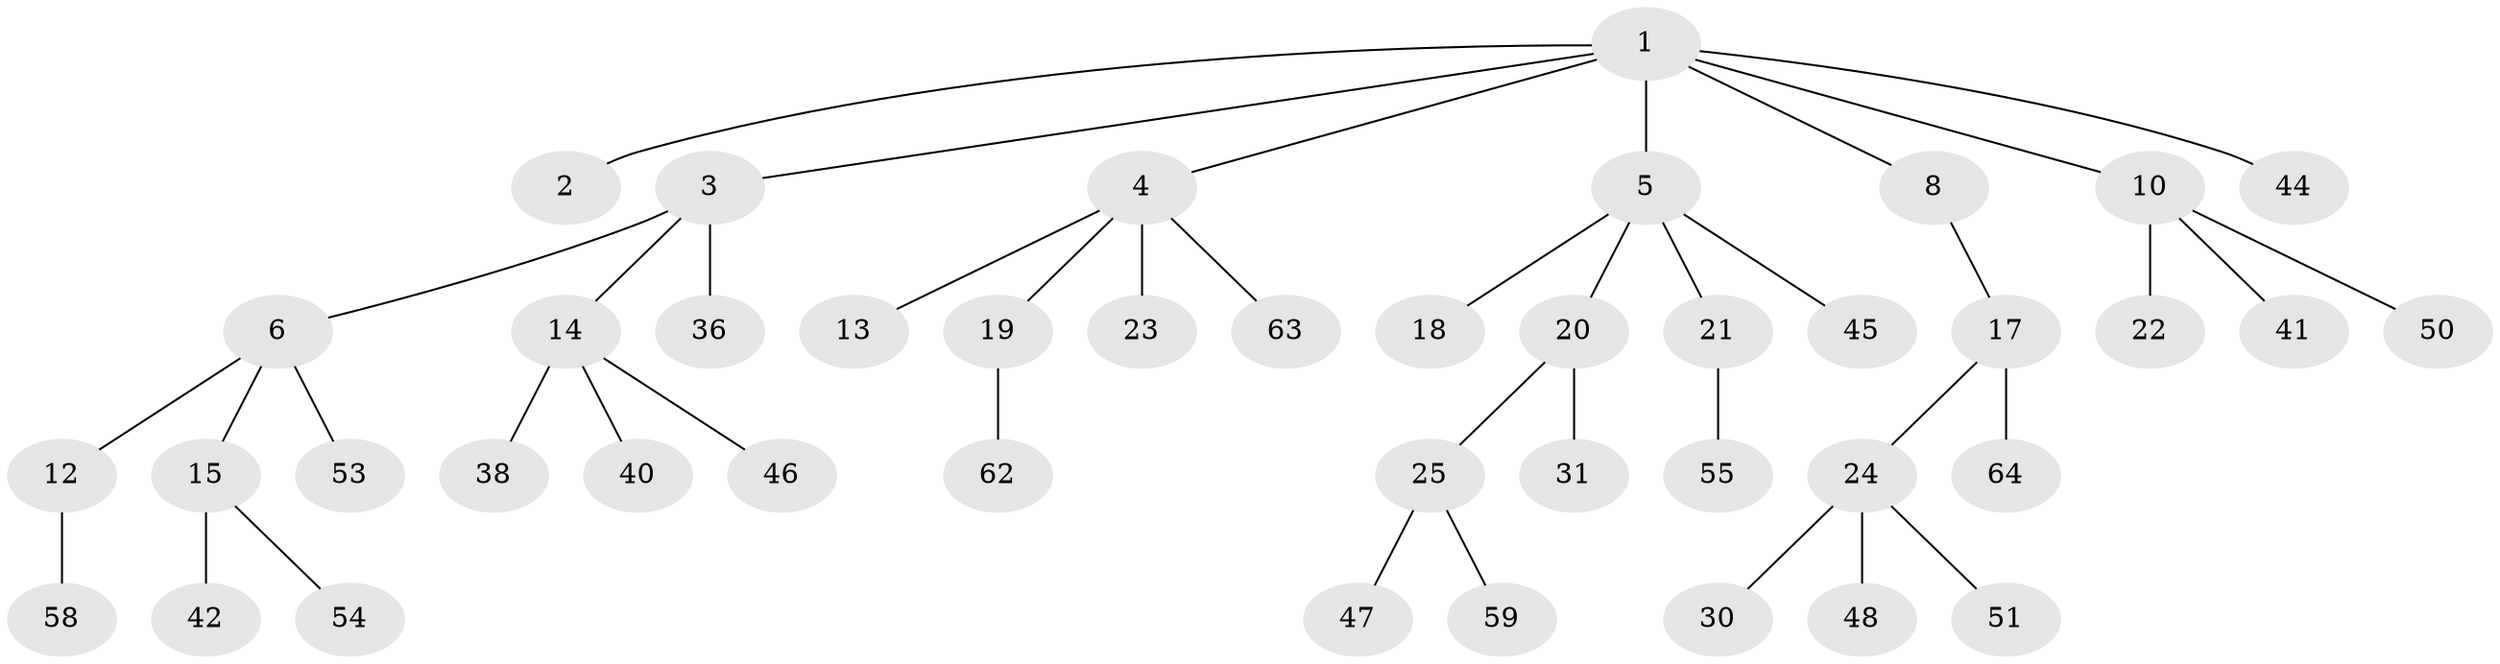 // Generated by graph-tools (version 1.1) at 2025/52/02/27/25 19:52:12]
// undirected, 43 vertices, 42 edges
graph export_dot {
graph [start="1"]
  node [color=gray90,style=filled];
  1 [super="+16"];
  2;
  3 [super="+32"];
  4 [super="+11"];
  5 [super="+7"];
  6 [super="+9"];
  8;
  10 [super="+27"];
  12 [super="+43"];
  13 [super="+57"];
  14 [super="+26"];
  15 [super="+37"];
  17 [super="+28"];
  18;
  19 [super="+34"];
  20 [super="+33"];
  21 [super="+49"];
  22 [super="+39"];
  23;
  24 [super="+29"];
  25 [super="+35"];
  30;
  31 [super="+61"];
  36;
  38;
  40;
  41;
  42;
  44;
  45;
  46;
  47 [super="+52"];
  48;
  50;
  51;
  53 [super="+56"];
  54;
  55;
  58;
  59 [super="+60"];
  62;
  63;
  64;
  1 -- 2;
  1 -- 3;
  1 -- 4;
  1 -- 5;
  1 -- 8;
  1 -- 10;
  1 -- 44;
  3 -- 6;
  3 -- 14;
  3 -- 36;
  4 -- 19;
  4 -- 23;
  4 -- 13;
  4 -- 63;
  5 -- 18;
  5 -- 20;
  5 -- 21;
  5 -- 45;
  6 -- 15;
  6 -- 53;
  6 -- 12;
  8 -- 17;
  10 -- 22;
  10 -- 41;
  10 -- 50;
  12 -- 58;
  14 -- 38;
  14 -- 40;
  14 -- 46;
  15 -- 42;
  15 -- 54;
  17 -- 24;
  17 -- 64;
  19 -- 62;
  20 -- 25;
  20 -- 31;
  21 -- 55;
  24 -- 48;
  24 -- 51;
  24 -- 30;
  25 -- 47;
  25 -- 59;
}

